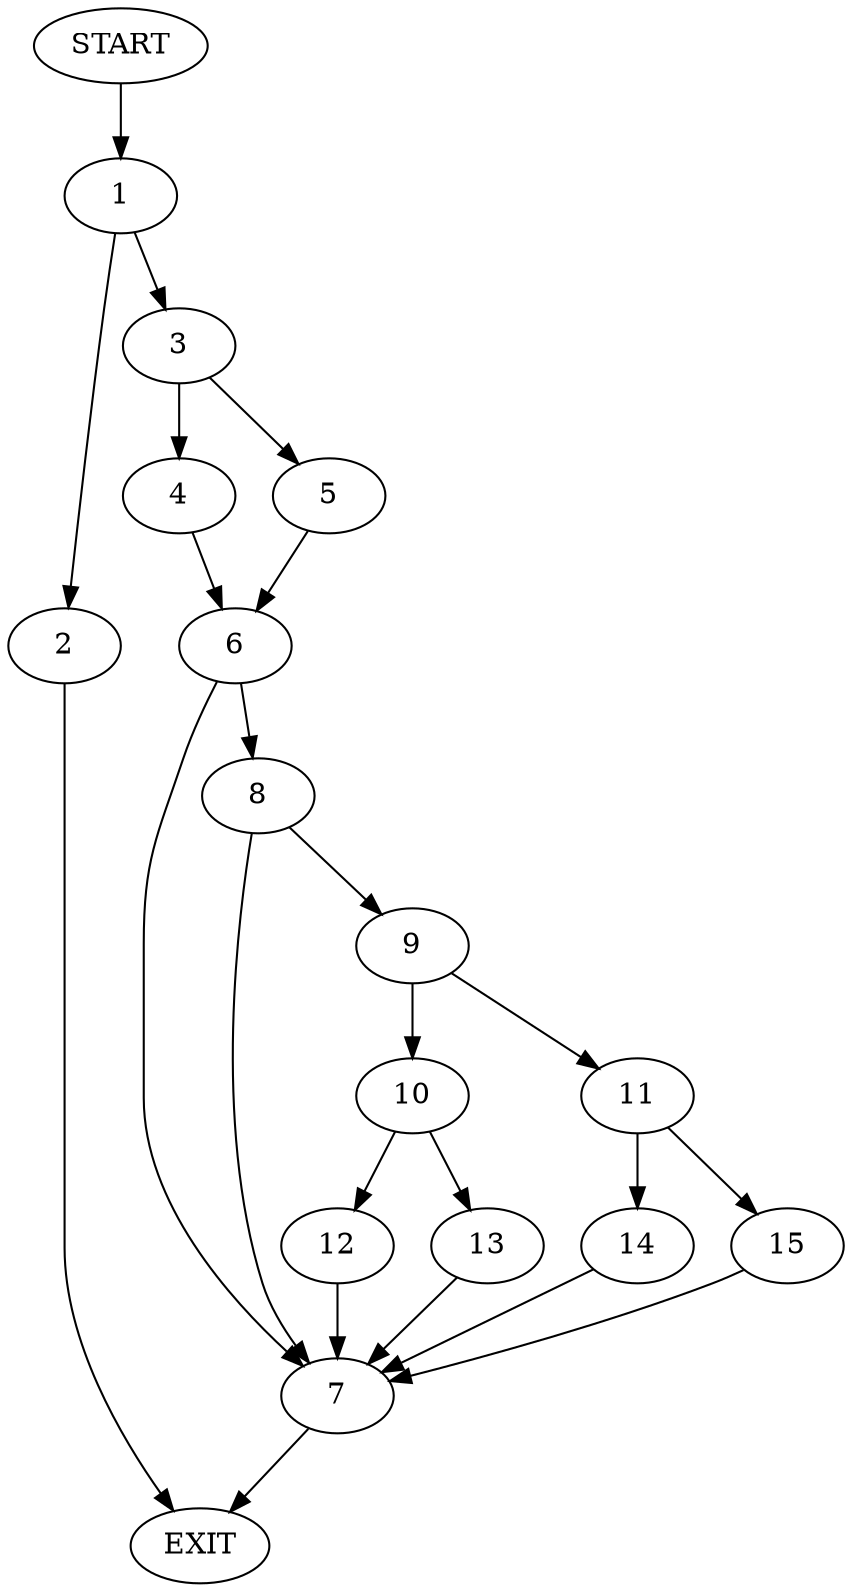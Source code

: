 digraph {
0 [label="START"]
16 [label="EXIT"]
0 -> 1
1 -> 2
1 -> 3
3 -> 4
3 -> 5
2 -> 16
4 -> 6
5 -> 6
6 -> 7
6 -> 8
7 -> 16
8 -> 9
8 -> 7
9 -> 10
9 -> 11
10 -> 12
10 -> 13
11 -> 14
11 -> 15
14 -> 7
15 -> 7
13 -> 7
12 -> 7
}
